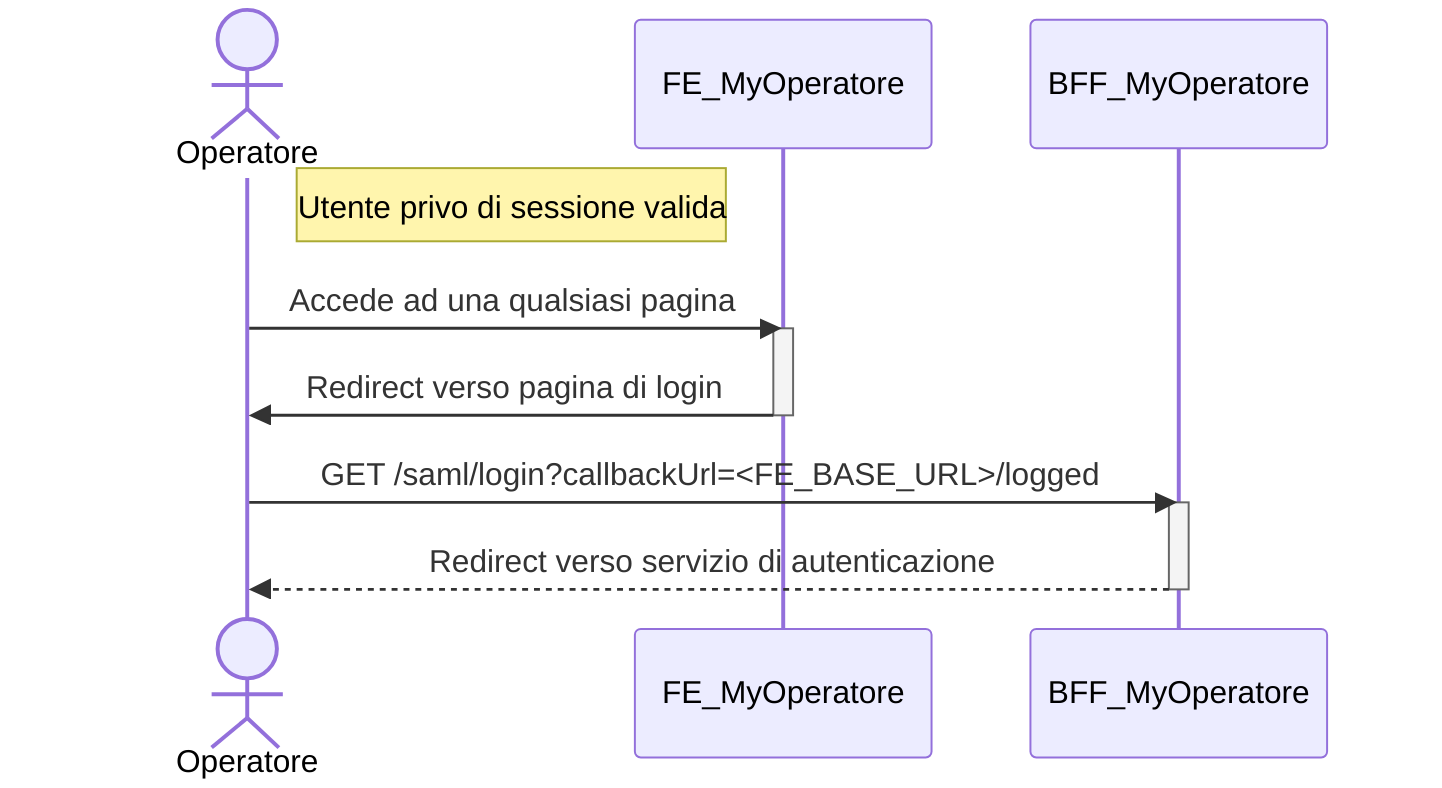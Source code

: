 sequenceDiagram
    actor Operatore
    participant FE as FE_MyOperatore
    participant BFF as BFF_MyOperatore

    note right of Operatore: Utente privo di sessione valida
    Operatore ->> FE: Accede ad una qualsiasi pagina
    activate FE
    FE ->> Operatore: Redirect verso pagina di login
    deactivate FE

    Operatore ->> BFF: GET /saml/login?callbackUrl=<FE_BASE_URL>/logged
    activate BFF
    BFF -->> Operatore: Redirect verso servizio di autenticazione
    deactivate BFF